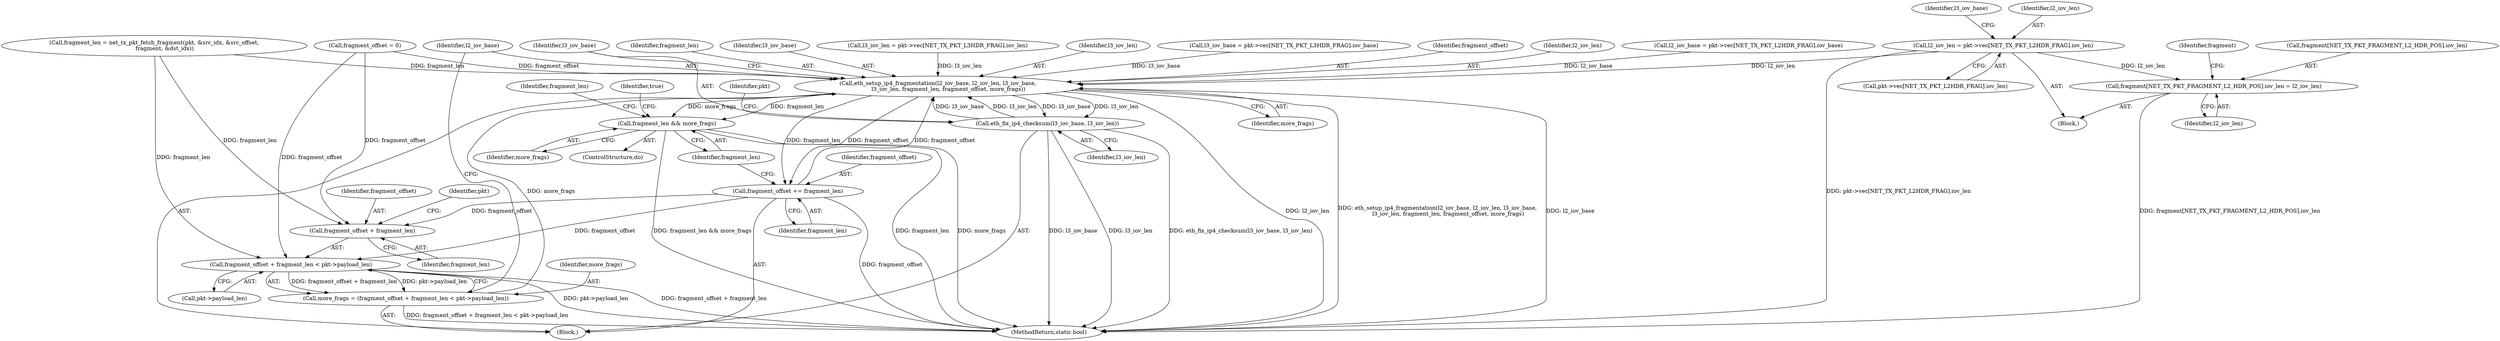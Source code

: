 digraph "0_qemu_ead315e43ea0c2ca3491209c6c8db8ce3f2bbe05@pointer" {
"1000142" [label="(Call,l2_iov_len = pkt->vec[NET_TX_PKT_L2HDR_FRAG].iov_len)"];
"1000176" [label="(Call,fragment[NET_TX_PKT_FRAGMENT_L2_HDR_POS].iov_len = l2_iov_len)"];
"1000219" [label="(Call,eth_setup_ip4_fragmentation(l2_iov_base, l2_iov_len, l3_iov_base,\n            l3_iov_len, fragment_len, fragment_offset, more_frags))"];
"1000227" [label="(Call,eth_fix_ip4_checksum(l3_iov_base, l3_iov_len))"];
"1000235" [label="(Call,fragment_offset += fragment_len)"];
"1000212" [label="(Call,fragment_offset + fragment_len < pkt->payload_len)"];
"1000210" [label="(Call,more_frags = (fragment_offset + fragment_len < pkt->payload_len))"];
"1000213" [label="(Call,fragment_offset + fragment_len)"];
"1000238" [label="(Call,fragment_len && more_frags)"];
"1000160" [label="(Call,l3_iov_len = pkt->vec[NET_TX_PKT_L3HDR_FRAG].iov_len)"];
"1000223" [label="(Identifier,l3_iov_len)"];
"1000228" [label="(Identifier,l3_iov_base)"];
"1000236" [label="(Identifier,fragment_offset)"];
"1000151" [label="(Call,l3_iov_base = pkt->vec[NET_TX_PKT_L3HDR_FRAG].iov_base)"];
"1000211" [label="(Identifier,more_frags)"];
"1000216" [label="(Call,pkt->payload_len)"];
"1000225" [label="(Identifier,fragment_offset)"];
"1000239" [label="(Identifier,fragment_len)"];
"1000231" [label="(Identifier,pkt)"];
"1000106" [label="(Block,)"];
"1000177" [label="(Call,fragment[NET_TX_PKT_FRAGMENT_L2_HDR_POS].iov_len)"];
"1000130" [label="(Call,fragment_offset = 0)"];
"1000221" [label="(Identifier,l2_iov_len)"];
"1000235" [label="(Call,fragment_offset += fragment_len)"];
"1000219" [label="(Call,eth_setup_ip4_fragmentation(l2_iov_base, l2_iov_len, l3_iov_base,\n            l3_iov_len, fragment_len, fragment_offset, more_frags))"];
"1000242" [label="(Identifier,true)"];
"1000220" [label="(Identifier,l2_iov_base)"];
"1000198" [label="(Block,)"];
"1000176" [label="(Call,fragment[NET_TX_PKT_FRAGMENT_L2_HDR_POS].iov_len = l2_iov_len)"];
"1000238" [label="(Call,fragment_len && more_frags)"];
"1000215" [label="(Identifier,fragment_len)"];
"1000199" [label="(Call,fragment_len = net_tx_pkt_fetch_fragment(pkt, &src_idx, &src_offset,\n            fragment, &dst_idx))"];
"1000200" [label="(Identifier,fragment_len)"];
"1000214" [label="(Identifier,fragment_offset)"];
"1000212" [label="(Call,fragment_offset + fragment_len < pkt->payload_len)"];
"1000133" [label="(Call,l2_iov_base = pkt->vec[NET_TX_PKT_L2HDR_FRAG].iov_base)"];
"1000227" [label="(Call,eth_fix_ip4_checksum(l3_iov_base, l3_iov_len))"];
"1000197" [label="(ControlStructure,do)"];
"1000210" [label="(Call,more_frags = (fragment_offset + fragment_len < pkt->payload_len))"];
"1000144" [label="(Call,pkt->vec[NET_TX_PKT_L2HDR_FRAG].iov_len)"];
"1000237" [label="(Identifier,fragment_len)"];
"1000142" [label="(Call,l2_iov_len = pkt->vec[NET_TX_PKT_L2HDR_FRAG].iov_len)"];
"1000226" [label="(Identifier,more_frags)"];
"1000229" [label="(Identifier,l3_iov_len)"];
"1000213" [label="(Call,fragment_offset + fragment_len)"];
"1000217" [label="(Identifier,pkt)"];
"1000224" [label="(Identifier,fragment_len)"];
"1000182" [label="(Identifier,l2_iov_len)"];
"1000152" [label="(Identifier,l3_iov_base)"];
"1000243" [label="(MethodReturn,static bool)"];
"1000143" [label="(Identifier,l2_iov_len)"];
"1000240" [label="(Identifier,more_frags)"];
"1000186" [label="(Identifier,fragment)"];
"1000222" [label="(Identifier,l3_iov_base)"];
"1000142" -> "1000106"  [label="AST: "];
"1000142" -> "1000144"  [label="CFG: "];
"1000143" -> "1000142"  [label="AST: "];
"1000144" -> "1000142"  [label="AST: "];
"1000152" -> "1000142"  [label="CFG: "];
"1000142" -> "1000243"  [label="DDG: pkt->vec[NET_TX_PKT_L2HDR_FRAG].iov_len"];
"1000142" -> "1000176"  [label="DDG: l2_iov_len"];
"1000142" -> "1000219"  [label="DDG: l2_iov_len"];
"1000176" -> "1000106"  [label="AST: "];
"1000176" -> "1000182"  [label="CFG: "];
"1000177" -> "1000176"  [label="AST: "];
"1000182" -> "1000176"  [label="AST: "];
"1000186" -> "1000176"  [label="CFG: "];
"1000176" -> "1000243"  [label="DDG: fragment[NET_TX_PKT_FRAGMENT_L2_HDR_POS].iov_len"];
"1000219" -> "1000198"  [label="AST: "];
"1000219" -> "1000226"  [label="CFG: "];
"1000220" -> "1000219"  [label="AST: "];
"1000221" -> "1000219"  [label="AST: "];
"1000222" -> "1000219"  [label="AST: "];
"1000223" -> "1000219"  [label="AST: "];
"1000224" -> "1000219"  [label="AST: "];
"1000225" -> "1000219"  [label="AST: "];
"1000226" -> "1000219"  [label="AST: "];
"1000228" -> "1000219"  [label="CFG: "];
"1000219" -> "1000243"  [label="DDG: l2_iov_len"];
"1000219" -> "1000243"  [label="DDG: eth_setup_ip4_fragmentation(l2_iov_base, l2_iov_len, l3_iov_base,\n            l3_iov_len, fragment_len, fragment_offset, more_frags)"];
"1000219" -> "1000243"  [label="DDG: l2_iov_base"];
"1000133" -> "1000219"  [label="DDG: l2_iov_base"];
"1000227" -> "1000219"  [label="DDG: l3_iov_base"];
"1000227" -> "1000219"  [label="DDG: l3_iov_len"];
"1000151" -> "1000219"  [label="DDG: l3_iov_base"];
"1000160" -> "1000219"  [label="DDG: l3_iov_len"];
"1000199" -> "1000219"  [label="DDG: fragment_len"];
"1000235" -> "1000219"  [label="DDG: fragment_offset"];
"1000130" -> "1000219"  [label="DDG: fragment_offset"];
"1000210" -> "1000219"  [label="DDG: more_frags"];
"1000219" -> "1000227"  [label="DDG: l3_iov_base"];
"1000219" -> "1000227"  [label="DDG: l3_iov_len"];
"1000219" -> "1000235"  [label="DDG: fragment_len"];
"1000219" -> "1000235"  [label="DDG: fragment_offset"];
"1000219" -> "1000238"  [label="DDG: fragment_len"];
"1000219" -> "1000238"  [label="DDG: more_frags"];
"1000227" -> "1000198"  [label="AST: "];
"1000227" -> "1000229"  [label="CFG: "];
"1000228" -> "1000227"  [label="AST: "];
"1000229" -> "1000227"  [label="AST: "];
"1000231" -> "1000227"  [label="CFG: "];
"1000227" -> "1000243"  [label="DDG: eth_fix_ip4_checksum(l3_iov_base, l3_iov_len)"];
"1000227" -> "1000243"  [label="DDG: l3_iov_base"];
"1000227" -> "1000243"  [label="DDG: l3_iov_len"];
"1000235" -> "1000198"  [label="AST: "];
"1000235" -> "1000237"  [label="CFG: "];
"1000236" -> "1000235"  [label="AST: "];
"1000237" -> "1000235"  [label="AST: "];
"1000239" -> "1000235"  [label="CFG: "];
"1000235" -> "1000243"  [label="DDG: fragment_offset"];
"1000235" -> "1000212"  [label="DDG: fragment_offset"];
"1000235" -> "1000213"  [label="DDG: fragment_offset"];
"1000212" -> "1000210"  [label="AST: "];
"1000212" -> "1000216"  [label="CFG: "];
"1000213" -> "1000212"  [label="AST: "];
"1000216" -> "1000212"  [label="AST: "];
"1000210" -> "1000212"  [label="CFG: "];
"1000212" -> "1000243"  [label="DDG: pkt->payload_len"];
"1000212" -> "1000243"  [label="DDG: fragment_offset + fragment_len"];
"1000212" -> "1000210"  [label="DDG: fragment_offset + fragment_len"];
"1000212" -> "1000210"  [label="DDG: pkt->payload_len"];
"1000130" -> "1000212"  [label="DDG: fragment_offset"];
"1000199" -> "1000212"  [label="DDG: fragment_len"];
"1000210" -> "1000198"  [label="AST: "];
"1000211" -> "1000210"  [label="AST: "];
"1000220" -> "1000210"  [label="CFG: "];
"1000210" -> "1000243"  [label="DDG: fragment_offset + fragment_len < pkt->payload_len"];
"1000213" -> "1000215"  [label="CFG: "];
"1000214" -> "1000213"  [label="AST: "];
"1000215" -> "1000213"  [label="AST: "];
"1000217" -> "1000213"  [label="CFG: "];
"1000130" -> "1000213"  [label="DDG: fragment_offset"];
"1000199" -> "1000213"  [label="DDG: fragment_len"];
"1000238" -> "1000197"  [label="AST: "];
"1000238" -> "1000239"  [label="CFG: "];
"1000238" -> "1000240"  [label="CFG: "];
"1000239" -> "1000238"  [label="AST: "];
"1000240" -> "1000238"  [label="AST: "];
"1000200" -> "1000238"  [label="CFG: "];
"1000242" -> "1000238"  [label="CFG: "];
"1000238" -> "1000243"  [label="DDG: fragment_len"];
"1000238" -> "1000243"  [label="DDG: more_frags"];
"1000238" -> "1000243"  [label="DDG: fragment_len && more_frags"];
}
